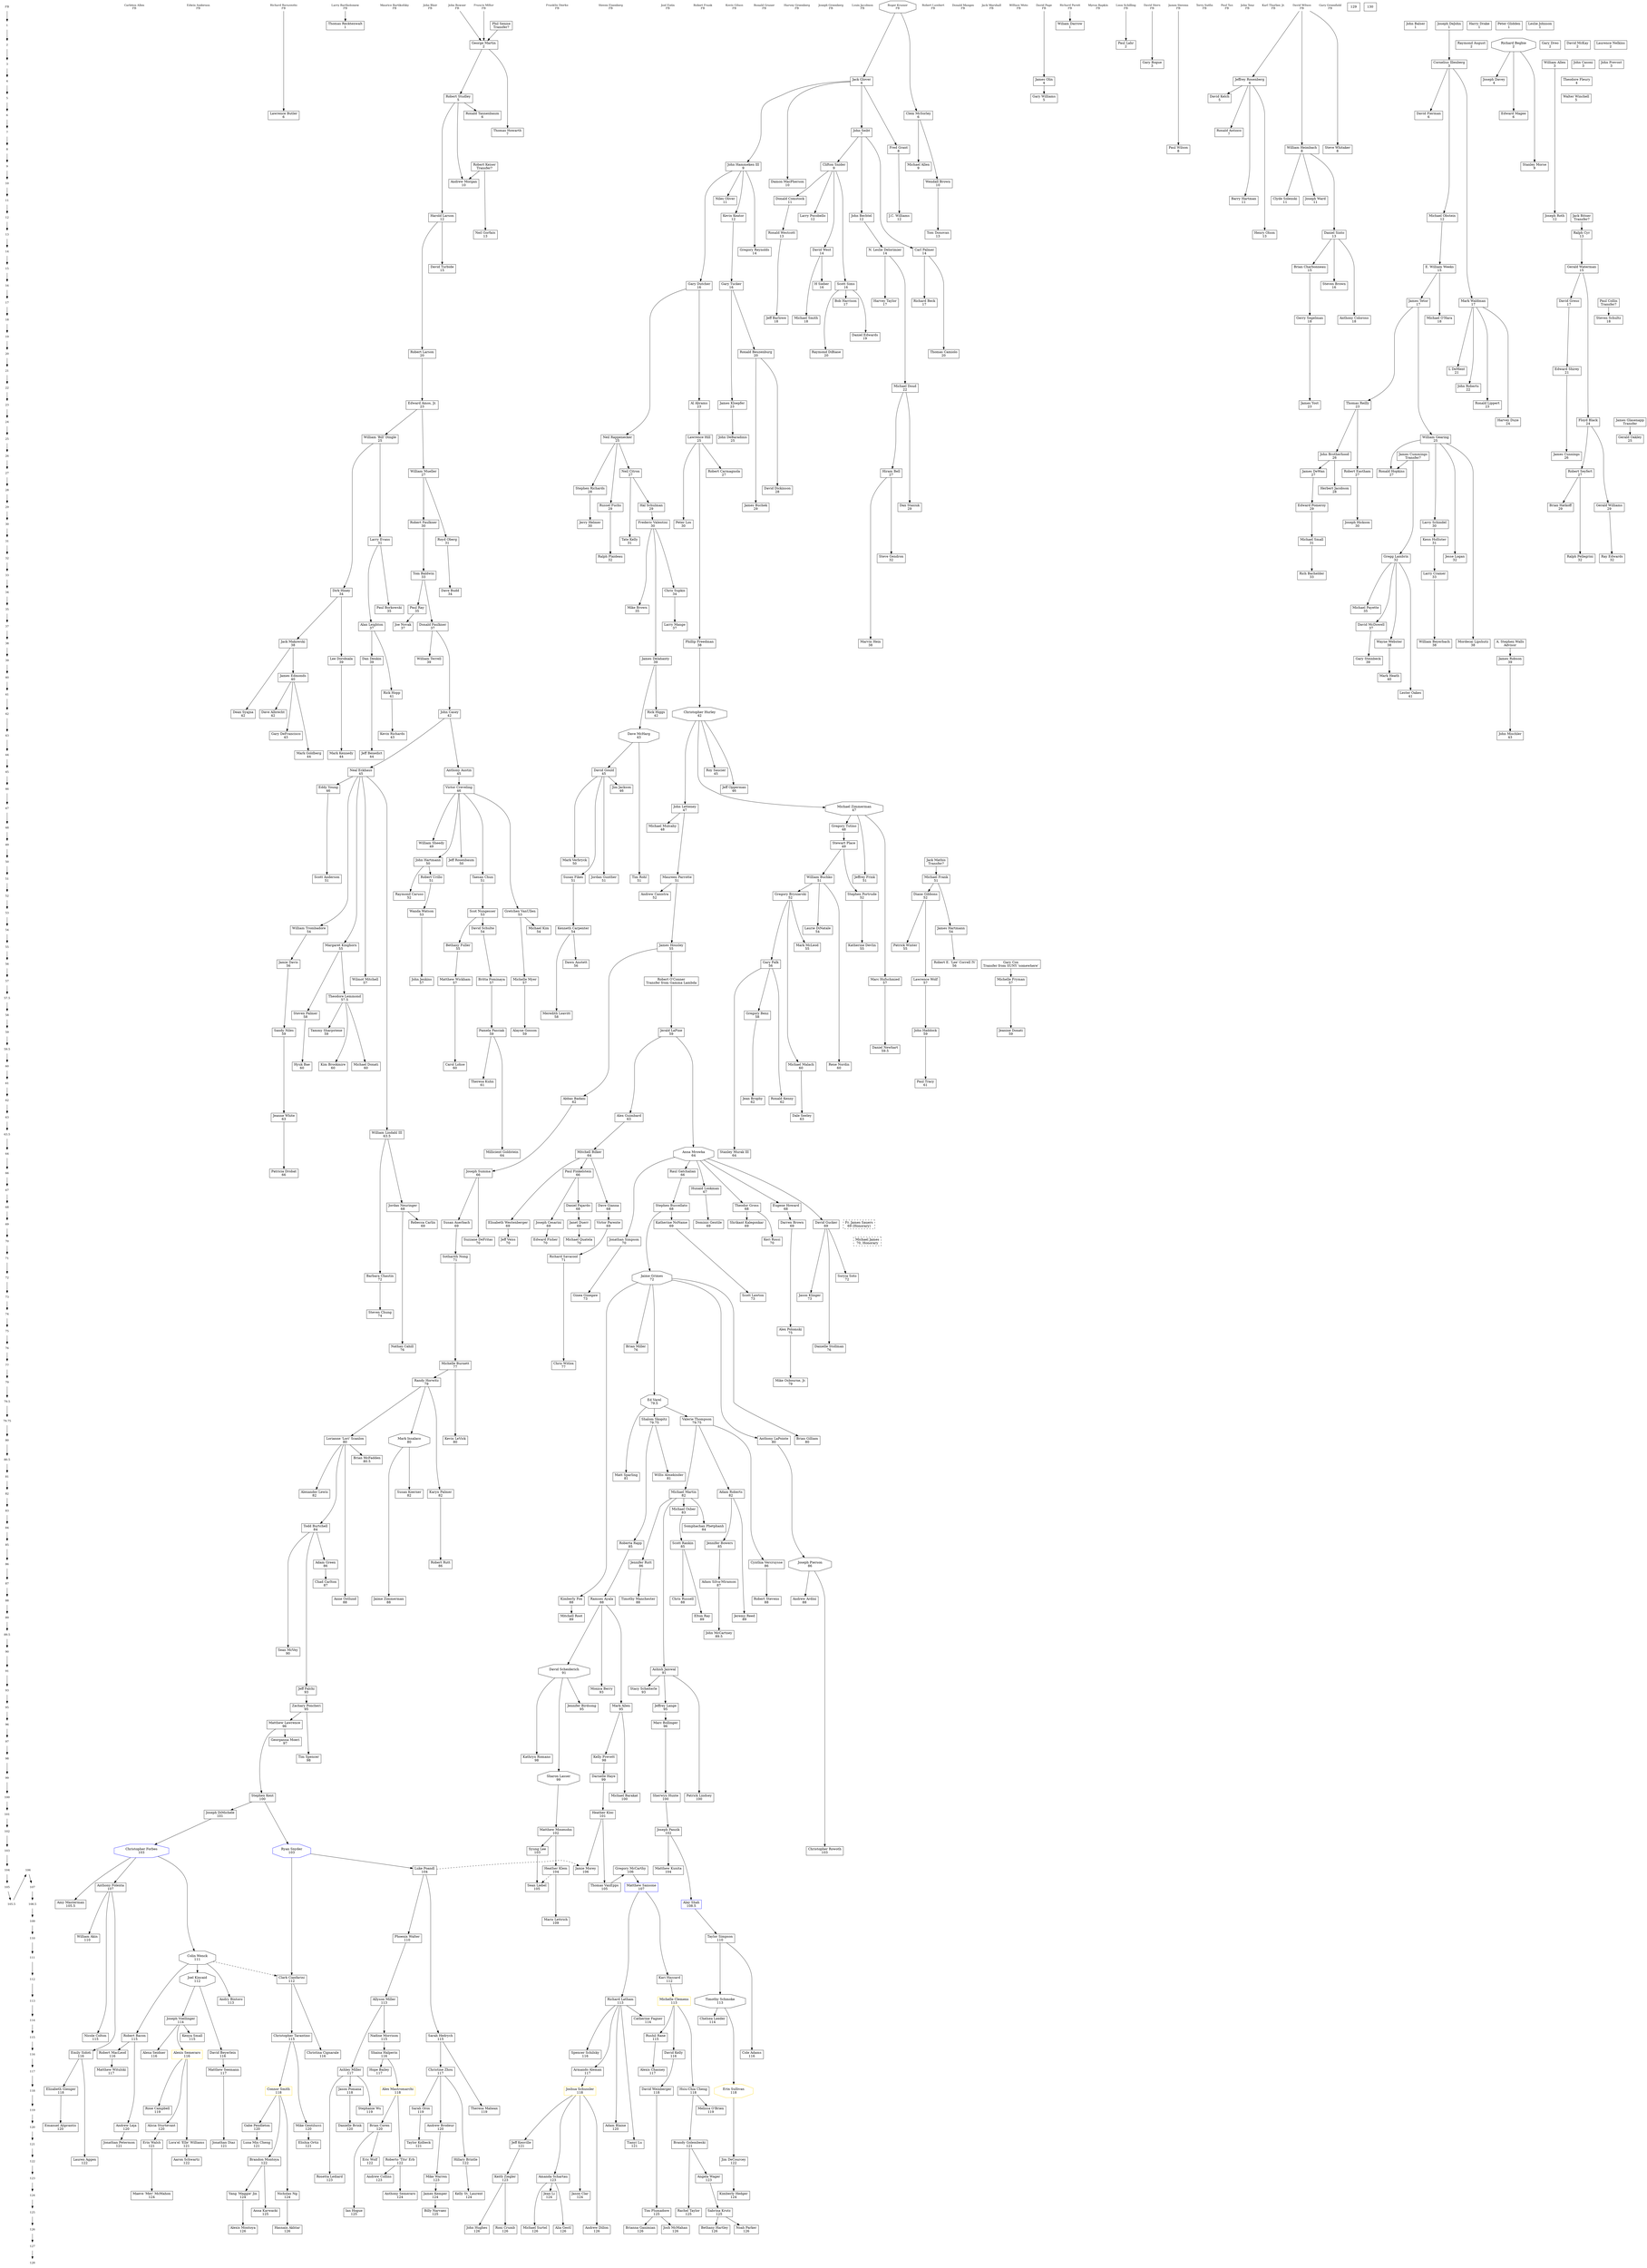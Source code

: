 	digraph FamilyTree{

	/* A few starter notes: Brother names can only be letters and _ no other punctuation or spaces. The basic order is establish the pledge class lines, list out the foudning brothers, associates brothers with their PC, establish the big to little links, apply nice labels to the PCs.*/

	//ranksep=.75; size = "7.5,7.5";
	{
	node [shape=plaintext, fontsize=12];

	/* Side bar for the pledge classes */
	FB -> 1 -> 2 -> 3 -> 4 -> 5 -> 6 -> 7 -> 8 -> 9 -> 10 -> 11 -> 12 -> 13 -> 14 -> 15 -> 16 -> 17 -> 18 -> 19 -> 20 -> 21 -> 22 -> 23 -> 24 -> 25 -> 26 -> 27 -> 28 -> 29 -> 30 -> 31 -> 32 -> 33 -> 34 -> 35 -> 37 -> 38 -> 39 -> 40 -> 41 -> 42 -> 43 -> 44 -> 45 -> 46 -> 47 -> 48 -> 49 -> 50 -> 51 -> 52 -> 53 -> 54 -> 55 -> 56 -> 57 -> "57.5" -> 58 -> 59 -> "59.5" -> 60 -> 61 -> 62 -> 63 -> "63.5" -> 64 -> 66 -> 67 -> 68 -> 69 -> 70 -> 71 -> 72 -> 73 -> 74 -> 75 -> 76 -> 77 -> 79 -> "79.5" -> "79.75" -> 80 -> "80.5" -> 81 -> 82 -> 83 -> 84 -> 85 -> 86 -> 87 -> 88 -> 89 -> "89.5" -> 90 -> 91 -> 93 -> 95 -> 96 -> 97 -> 98 -> 99 -> 100 -> 101 -> 102 -> 103 -> 104 -> 105 -> "105.5" -> 106 -> 107 -> "108.5" -> 109 -> 110 -> 111 -> 112 -> 113 -> 114 -> 115 -> 116 -> 117 -> 118 -> 119 -> 120 -> 121 -> 122 -> 123 -> 124 -> 125 -> 126 -> 127 -> 128;


	/* First Pledge Class Brothers*/
	Carleton_Allen; Edwin_Anderson; Richard_Barazzotto; Larry_Bartholomew; Maurice_Bartikofsky; John_Blair; John_Bowser; Franklin_Dierke; Steven_Eisenberg; Joel_Entin; Robert_Frank; Kevin_Gilson; Ronald_Graner; Harvey_Greenberg; Joseph_Greenberg; Louis_Jacobson; Roger_Kramer; Robert_Lambert; Donald_Manges; Jack_Marshall; Francis_Millor; William_Muto; David_Page; Richard_Parett; Myron_Rapkin; Leon_Schilling; David_Stern; James_Stevens; Terry_Sutfin; Paul_Tan; John_Tenz; Karl_Thurber_Jr; David_Wilson; Gary_Greenfield;
	}

	/* Associating the brother with their pledge class */
	node [shape=box];
	splines=curve;
	{rank = same; FB; Carleton_Allen; Edwin_Anderson; Richard_Barazzotto; Larry_Bartholomew; Maurice_Bartikofsky; John_Blair; John_Bowser; Franklin_Dierke; Steven_Eisenberg; Joel_Entin; Robert_Frank; Kevin_Gilson; Ronald_Graner; Harvey_Greenberg; Joseph_Greenberg; Louis_Jacobson; Roger_Kramer; Robert_Lambert; Donald_Manges; Jack_Marshall; Francis_Millor; William_Muto; David_Page; Richard_Parett; Myron_Rapkin; Leon_Schilling; David_Stern; James_Stevens; Terry_Sutfin; Paul_Tan; John_Tenz; Karl_Thurber_Jr; David_Wilson; Gary_Greenfield; }
	{rank = same; 1; Thomas_Recktenwalt; John_Balser; Wiliam_Darrow; Joseph_DeJohn; Harry_Drake; Peter_Glidden; Leslie_Johnson; }
	{rank = same; 2; George_Martin; Raymond_August; Richard_Begbie; Gary_Dreo; Paul_Lahr; David_McKay; Laurence_Nelkins; }
	{rank = same; 3; William_Allen; Gary_Bogue; John_Casoni; Cornelius_Illenberg; John_Prevost; }
	{rank = same; 4; Jack_Glover; Joseph_Davey; Theodore_Fleury; James_Olin; Jeffrey_Rosenberg; }
	{rank = same; 5; David_Kelch; Robert_Studley; Gary_Williams; Walter_Winchell; }
	{rank = same; 6; Clem_McSorley; Lawrence_Butler; David_Fierman; Edward_Magee; Ronald_Tannenbaum; }
	{rank = same; 7; John_Seibt; Ronald_Antioco; Thomas_Howarth; }
	{rank = same; 8; Paul_Wilson; Fred_Grant; William_Heimbach; Steve_Whitaker; }
	{rank = same; 9; John_Hammeken_III; Michael_Allen; Stanley_Morse; Clifton_Snider; }
	{rank = same; 10; Andrew_Morgan; Wendall_Brown; Damon_MacPherson; }
	{rank = same; 11; Donald_Comstock; Barry_Hartman; Niles_Oliver; Clyde_Solenski; Joseph_Ward; }
	{rank = same; 12; Kevin_Keator; John_Bechtel; Harold_Larson; Michael_Obstein; Larry_Pocobello; Joseph_Roth; JC_Williams; }
	{rank = same; 13; Henry_Olson; Ralph_Cyr; Tom_Donovan; Neil_Gorfain; Daniel_Sinto; Ronald_Westcott; }
	{rank = same; 14; Carl_Palmer; N_Delorimier; Gregory_Reynolds; David_West; }
	{rank = same; 15; Brian_Charbonneau; David_Turbide; Gerald_Waterman; E_William_Weeks; }
	{rank = same; 16; Scott_Sims; Steven_Brown; Gary_Dutcher; H_Sieber; Gary_Tucker; }
	{rank = same; 17; James_Tetor; Richard_Beck; David_Greso; Harvey_Taylor; Bob_Harrison; Mark_Waldman; }
	{rank = same; 18; Gerry_Segelman; Jeff_Barlowe; Anthony_Coloroso; Michael_OHara; Steven_Schultz; Michael_Smith; }
	{rank = same; 19; Daniel_Edwards; }
	{rank = same; 20; Ronald_Beuzenburg; Thomas_Camiolo; Raymond_DiBiase; Robert_Larson; }
	{rank = same; 21; L_DeMent; Edward_Shirey; }
	{rank = same; 22; John_Roberts; Michael_Doud; }
	{rank = same; 23; James_Yost; Edward_Amos_Jr; James_Kloepfer; Ronald_Lippert; Thomas_Reilly; Al_Abrams; }
	{rank = same; 24; Floyd_Black; Harvey_Duze; }
	{rank = same; 25; Gerald_Oakley; John_DeBaradinis; William_Dingle; William_Gearing; Lawrence_Hill; Neil_Rappenecker; }
	{rank = same; 26; John_Brotherhood; James_Cunnings; }
	{rank = same; 27; Robert_Carmagnola; Hiram_Bell; Neil_Citron; James_DeWan; Robert_Eastham; Ronald_Hopkins; William_Mueller; Robert_Seyfert; }
	{rank = same; 28; David_Dickinson; Herbert_Jacobson; Stephen_Richards; }
	{rank = same; 29; Hal_Schulman; James_Buchek; Russel_Fuchs; Brian_Hatkoff; Edward_Pomeroy; Dan_Stasiuk; Gerald_Williams; }
	{rank = same; 30; Peter_Los; Joseph_Hickson; Robert_Faulkner; Jerry_Helmer; Larry_Schindel; Frederic_Valentini; }
	{rank = same; 31; Tate_Kelly; Larry_Evans; Kenn_Hollister; Royd_Oberg; Michael_Small; }
	{rank = same; 32; Gregg_Lambrix; Ray_Edwards; Steve_Gendron; Jesse_Logan; Ralph_Pellegrini; Ralph_Plaideau; }
	{rank = same; 33; Tom_Baldwin; Larry_Cramer; Rich_Bachelder; }
	{rank = same; 34; Dirk_Hiney; Dave_Budd; Chris_Supkis; }
	{rank = same; 35; Paul_Borkowski; Mike_Brown; Michael_Payette; Paul_Ray; }
	{rank = same; 37; Donald_Faulkner; David_McDowell; Joe_Novak; Alan_Leighton; Larry_Mange; }
	{rank = same; 38; Wayne_Webster; Phillip_Freedman; Marvin_Hein; William_Beyerbach; Jack_Makowski; Mordecai_Lipshutz; }
	{rank = same; 39; Dan_Denkin; James_Delahanty; Lee_Dorobiala; James_Robson; Gary_Steinbeck; William_Terrell; }
	{rank = same; 40; James_Edmonds; Mark_Heath; }
	{rank = same; 41; Rick_Hopp; Lester_Oakes; }
	{rank = same; 42; Dean_Syajna; Dave_Albrecht; Rick_Higgs; John_Casey; Christopher_Hurley; }
	{rank = same; 43; Dave_McHarg; Gary_DeFrancisco; John_Mischler; Kevin_Richards; }
	{rank = same; 44; Jeff_Benedict; Mark_Goldberg; Mark_Kennedy; }
	{rank = same; 45; Anthony_Austin; Neal_Eckhaus; David_Gould; Roy_Saucier; }
	{rank = same; 46; Victor_Creveling; Jim_Jackson; Jeff_Opperman; Eddy_Young; }
	{rank = same; 47; John_Letteney; Michael_Zimmerman; }
	{rank = same; 48; Michael_Mulcahy; Gregory_Tutino; }
	{rank = same; 49; Stewart_Place; William_Sheedy; }
	{rank = same; 50; John_Hartmann; Jeff_Rosenbaum; Mark_Verbryck; }
	{rank = same; 51; Susan_Fikes; Scott_Anderson; William_Buchko; Taesan_Chun; Jeffrey_Frink; Michael_Frank; Jordan_Gunther; Maureen_Parrotte; Tim_Rohl; Robert_Urillo; }
	{rank = same; 52; Raymond_Caruso; Gregory_Bryniarski; Diane_Gibbons; Andrew_Canistra; Stephen_Portrude; }
	{rank = same; 53; Scot_Nungesser; Wanda_Watson; Gretchen_VanUllen; }
	{rank = same; 54; Kenneth_Carpenter; Laurie_DiNatale; James_Hartmann; Michael_Kim; David_Schulte; William_Trombadore; }
	{rank = same; 55; James_Housley; Katherine_Devlin; Bethany_Fuller; Margaret_Kinghorn; Mark_McLeod; Patrick_Winter; }
	{rank = same; 56; Dawn_Anstett; Jamie_Davis; Robert_E_Lee_Correll_IV; Gary_Falk; }
	{rank = same; 57; Britta_Fominaya; Michelle_Fryman; Marc_Hufschmied; John_Jenkins; Wilmot_Mitchell; Michelle_Myer; Matthew_Wickham; Lawrence_Wolf; }
	{rank = same; "57.5"; Theodore_Lemmond; }
	{rank = same; 58; Gregory_Benz; Meredith_Leavitt; Steven_Palmer; }
	{rank = same; 59; Jeanine_Donati; Alayne_Gosson; John_Haddock; Jerald_LaPine; Sandy_Niles; Pamela_Pasciak; Tammy_Sharpstene; }
	{rank = same; "59.5"; Daniel_Newhart; }
	{rank = same; 60; Hyuk_Bae; Kim_Brookmire; Michael_Donati; Carol_Lohse; Michael_Malach; Rene_Nordin; }
	{rank = same; 61; Theresa_Kuhn; Paul_Tracy; }
	{rank = same; 62; Abbas_Badani; Jean_Brophy; Ronald_Kenny; }
	{rank = same; 63; Alex_Guimbard; Dale_Seeley; Jeanne_White; }
	{rank = same; "63.5"; William_Lindahl_III; }
	{rank = same; 64; Mitchell_Bilker; Millicient_Goldstein; Anna_Mrowka; Stanley_Murak_III; }
	{rank = same; 66; Patricia_Drobat; Paul_Finkelstein; Raul_Gatchalian; Joseph_Summa; }
	{rank = same; 67; Hunaid_Lookman; }
	{rank = same; 68; Stephen_Buccellato; Dave_Gianna; Daniel_Fajardo; Theodor_Gross; Eugene_Howard; Jordan_Neuringer; }
	{rank = same; 69; Susan_Auerbach; Darren_Brown; Rebecca_Carlin; Joseph_Cesarini; Janet_Duerr; Dominic_Gentile; David_Gucker; Shrikant_Kalegonkar; Victor_Parente; Katherine_; Elisabeth_Westenberger; Fr_James_Sauers; }
	{rank = same; 70; Suzzane_DeFritas; Edward_Fisher; Jonathan_Simpson; Michael_Quatela; Keri_Rossi; Jeff_Veiss; Michael_James; }
	{rank = same; 71; Sotharith_Nong; Richard_Savacool; }
	{rank = same; 72; Barbara_Chautin; Jaime_Grimes; Soryia_Soto; }
	{rank = same; 73; Ginea_Ginegaw; Jason_Klinger; Scott_Lawton; }
	{rank = same; 74; Steven_Chung; }
	{rank = same; 75; Alex_Polomski; }
	{rank = same; 76; Brian_Miller; Nathan_Cahill; Danielle_Stollman; }
	{rank = same; 77; Michelle_Burnett; Chris_Witlox; }
	{rank = same; 79; Randy_Horwitz; Mike_Osbourne_Jr; }
	{rank = same; "79.5"; Ed_Varel; }
	{rank = same; "79.75"; Shalom_Skopitz; Valerie_Thompson; }
	
		
	/* Establishing the big to little relationships */

	Larry_Bartholomew -> Thomas_Recktenwalt;
	John_Balser;
	Richard_Parett -> Wiliam_Darrow;
	Joseph_DeJohn;
	Harry_Drake;
	Peter_Glidden;
	Leslie_Johnson;
	Phil_Senise -> George_Martin;
	Francis_Millor -> George_Martin;
	John_Bowser -> George_Martin;
	Raymond_August;
	Richard_Begbie;
	Gary_Dreo;
	Leon_Schilling -> Paul_Lahr;
	David_McKay;
	Laurence_Nelkins;
	William_Allen;
	David_Stern -> Gary_Bogue;
	John_Casoni;
	Joseph_DeJohn -> Cornelius_Illenberg;
	John_Prevost;
	Roger_Kramer -> Jack_Glover;
	Richard_Begbie -> Joseph_Davey;
	Theodore_Fleury;
	David_Page -> James_Olin;
	David_Wilson -> Jeffrey_Rosenberg;
	Jeffrey_Rosenberg -> David_Kelch;
	George_Martin -> Robert_Studley;
	James_Olin -> Gary_Williams;
	Walter_Winchell;
	Roger_Kramer -> Clem_McSorley;
	Richard_Barazzotto -> Lawrence_Butler;
	Cornelius_Illenberg -> David_Fierman;
	Richard_Begbie -> Edward_Magee;
	Robert_Studley -> Ronald_Tannenbaum;
	Jack_Glover -> John_Seibt;
	Jeffrey_Rosenberg -> Ronald_Antioco;
	George_Martin -> Thomas_Howarth;
	James_Stevens -> Paul_Wilson;
	Jack_Glover -> Fred_Grant;
	David_Wilson -> William_Heimbach;
	David_Wilson -> Steve_Whitaker;
	Jack_Glover -> John_Hammeken_III;
	Clem_McSorley -> Michael_Allen;
	Richard_Begbie -> Stanley_Morse;
	John_Seibt -> Clifton_Snider;
	Robert_Studley -> Andrew_Morgan;
	Robert_Keiser -> Andrew_Morgan;
	Clem_McSorley -> Wendall_Brown;
	Jack_Glover -> Damon_MacPherson;
	Clifton_Snider -> Donald_Comstock;
	Jeffrey_Rosenberg -> Barry_Hartman;
	John_Hammeken_III -> Niles_Oliver;
	William_Heimbach -> Clyde_Solenski;
	William_Heimbach -> Joseph_Ward;
	John_Hammeken_III -> Kevin_Keator;
	John_Seibt -> John_Bechtel;
	Robert_Studley -> Harold_Larson;
	Cornelius_Illenberg -> Michael_Obstein;
	Clifton_Snider -> Larry_Pocobello;
	William_Allen -> Joseph_Roth;
	Fred_Grant -> JC_Williams;
	Jeffrey_Rosenberg -> Henry_Olson;
	Jack_Bitner -> Ralph_Cyr;
	Wendall_Brown -> Tom_Donovan;
	Robert_Keiser -> Neil_Gorfain;
	William_Heimbach -> Daniel_Sinto;
	Donald_Comstock -> Ronald_Westcott;
	John_Seibt -> Carl_Palmer;
	John_Bechtel -> N_Delorimier;
	John_Hammeken_III -> Gregory_Reynolds;
	Clifton_Snider -> David_West;
	Daniel_Sinto -> Brian_Charbonneau;
	Harold_Larson -> David_Turbide;
	Harold_Larson -> Robert_Larson;
	Ralph_Cyr -> Gerald_Waterman;
	Michael_Obstein -> E_William_Weeks;
	Clifton_Snider -> Scott_Sims;
	Daniel_Sinto -> Steven_Brown;
	John_Hammeken_III -> Gary_Dutcher;
	Gary_Dutcher -> Al_Abrams;
	David_West -> H_Sieber;
	Kevin_Keator -> Gary_Tucker;
	E_William_Weeks -> James_Tetor;
	Carl_Palmer -> Richard_Beck;
	Gerald_Waterman -> David_Greso;
	N_Delorimier -> Harvey_Taylor;
	Scott_Sims -> Bob_Harrison;
	Cornelius_Illenberg -> Mark_Waldman;
	Brian_Charbonneau -> Gerry_Segelman;
	Ronald_Westcott -> Jeff_Barlowe;
	Daniel_Sinto -> Anthony_Coloroso;
	E_William_Weeks -> Michael_OHara;
	Paul_Collin -> Steven_Schultz;
	David_West -> Michael_Smith;
	Scott_Sims -> Daniel_Edwards;
	Gary_Tucker -> Ronald_Beuzenburg;
	Carl_Palmer -> Thomas_Camiolo;
	Scott_Sims -> Raymond_DiBiase;
	Mark_Waldman -> L_DeMent;
	David_Greso -> Edward_Shirey;
	Mark_Waldman -> John_Roberts;
	N_Delorimier -> Michael_Doud;
	Gerry_Segelman -> James_Yost;
	Robert_Larson -> Edward_Amos_Jr;
	Gary_Tucker -> James_Kloepfer;
	Mark_Waldman -> Ronald_Lippert;
	James_Tetor -> Thomas_Reilly;
	Gerald_Waterman -> Floyd_Black;
	Mark_Waldman -> Harvey_Duze;
	James_Glasenapp -> Gerald_Oakley;
	James_Kloepfer -> John_DeBaradinis;
	Edward_Amos_Jr -> William_Dingle;
	James_Tetor -> William_Gearing;
	Al_Abrams -> Lawrence_Hill;
	Gary_Dutcher -> Neil_Rappenecker;
	Thomas_Reilly -> John_Brotherhood;
	Edward_Shirey -> James_Cunnings;
	Lawrence_Hill -> Robert_Carmagnola;
	Michael_Doud -> Hiram_Bell;
	Neil_Rappenecker -> Neil_Citron;
	John_Brotherhood -> James_DeWan;
	Thomas_Reilly -> Robert_Eastham;
	William_Gearing -> Ronald_Hopkins;
	James_Cummings -> Ronald_Hopkins;
	Edward_Amos_Jr -> William_Mueller;
	Floyd_Black -> Robert_Seyfert;
	Ronald_Beuzenburg -> David_Dickinson;
	John_Brotherhood -> Herbert_Jacobson;
	Neil_Rappenecker -> Stephen_Richards;
	Neil_Citron -> Hal_Schulman;
	Ronald_Beuzenburg -> James_Buchek;
	Neil_Rappenecker -> Russel_Fuchs;
	Robert_Seyfert -> Brian_Hatkoff;
	James_DeWan -> Edward_Pomeroy;
	Michael_Doud -> Dan_Stasiuk;
	Floyd_Black -> Gerald_Williams;
	Lawrence_Hill -> Peter_Los;
	Robert_Eastham -> Joseph_Hickson;
	William_Mueller -> Robert_Faulkner;
	Stephen_Richards -> Jerry_Helmer;
	William_Gearing -> Larry_Schindel;
	Hal_Schulman -> Frederic_Valentini;
	Neil_Citron -> Tate_Kelly;
	William_Dingle -> Larry_Evans;
	Larry_Schindel -> Kenn_Hollister;
	William_Mueller -> Royd_Oberg;
	Edward_Pomeroy -> Michael_Small;
	James_Cummings -> Gregg_Lambrix;
	Gerald_Williams -> Ray_Edwards;
	Hiram_Bell -> Steve_Gendron;
	William_Gearing -> Jesse_Logan;
	Robert_Seyfert -> Ralph_Pellegrini;
	Russel_Fuchs -> Ralph_Plaideau;
	Robert_Faulkner -> Tom_Baldwin;
	Kenn_Hollister -> Larry_Cramer;
	Michael_Small -> Rich_Bachelder;
	William_Dingle -> Dirk_Hiney;
	Royd_Oberg -> Dave_Budd;
	Frederic_Valentini -> Chris_Supkis;
	Larry_Evans -> Paul_Borkowski;
	Frederic_Valentini -> Mike_Brown;
	Gregg_Lambrix -> Michael_Payette;
	Tom_Baldwin -> Paul_Ray;
	Tom_Baldwin -> Donald_Faulkner;
	Gregg_Lambrix -> David_McDowell;
	Paul_Ray -> Joe_Novak;
	Larry_Evans -> Alan_Leighton;
	Chris_Supkis -> Larry_Mange;
	Gregg_Lambrix -> Wayne_Webster;
	Gregg_Lambrix -> Lester_Oakes;
	Lawrence_Hill -> Phillip_Freedman;
	Hiram_Bell -> Marvin_Hein;
	Larry_Cramer -> William_Beyerbach;
	Dirk_Hiney -> Jack_Makowski;
	William_Gearing -> Mordecai_Lipshutz;
	Alan_Leighton -> Dan_Denkin;
	Frederic_Valentini -> James_Delahanty;
	Dirk_Hiney -> Lee_Dorobiala;
	A_Stephen_Walls -> James_Robson;
	David_McDowell -> Gary_Steinbeck;
	Donald_Faulkner -> William_Terrell;
	Jack_Makowski -> James_Edmonds;
	Wayne_Webster -> Mark_Heath;
	Alan_Leighton -> Rick_Hopp;
	Jack_Makowski -> Dean_Syajna;
	James_Edmonds -> Dave_Albrecht;
	James_Delahanty -> Rick_Higgs;
	Donald_Faulkner -> John_Casey;
	Phillip_Freedman -> Christopher_Hurley;
	James_Delahanty -> Dave_McHarg;
	James_Edmonds -> Gary_DeFrancisco;
	James_Robson -> John_Mischler;
	Rick_Hopp -> Kevin_Richards;
	Dan_Denkin -> Jeff_Benedict;
	James_Edmonds -> Mark_Goldberg;
	Lee_Dorobiala -> Mark_Kennedy;
	John_Casey -> Anthony_Austin;
	John_Casey -> Neal_Eckhaus;
	Dave_McHarg -> David_Gould;
	Christopher_Hurley -> Roy_Saucier;
	Anthony_Austin -> Victor_Creveling;
	David_Gould -> Jim_Jackson;
	Christopher_Hurley -> Jeff_Opperman;
	Neal_Eckhaus -> Eddy_Young;
	Christopher_Hurley -> John_Letteney;
	Christopher_Hurley -> Michael_Zimmerman;
	John_Letteney -> Michael_Mulcahy;
	Michael_Zimmerman -> Gregory_Tutino;
	Gregory_Tutino -> Stewart_Place;
	Victor_Creveling -> William_Sheedy;
	Victor_Creveling -> John_Hartmann;
	Victor_Creveling -> Jeff_Rosenbaum;
	David_Gould -> Mark_Verbryck;
	David_Gould -> Susan_Fikes;
	Eddy_Young -> Scott_Anderson;
	Stewart_Place -> William_Buchko;
	Victor_Creveling -> Taesan_Chun;
	Michael_Zimmerman -> Jeffrey_Frink;
	Jack_Mathis -> Michael_Frank;
	David_Gould -> Jordan_Gunther;
	John_Letteney -> Maureen_Parrotte;
	Dave_McHarg -> Tim_Rohl;
	John_Hartmann -> Robert_Urillo;
	John_Hartmann -> Raymond_Caruso;
	William_Buchko -> Gregory_Bryniarski;
	Michael_Frank -> Diane_Gibbons;
	Maureen_Parrotte -> Andrew_Canistra;
	Stewart_Place -> Stephen_Portrude;
	Taesan_Chun -> Scot_Nungesser;
	Robert_Urillo -> Wanda_Watson;
	Victor_Creveling -> Gretchen_VanUllen;
	Susan_Fikes -> Kenneth_Carpenter;
	William_Buchko -> Laurie_DiNatale;
	Michael_Frank -> James_Hartmann;
	Gretchen_VanUllen -> Michael_Kim;
	Scot_Nungesser -> David_Schulte;
	Neal_Eckhaus -> William_Trombadore;
	Maureen_Parrotte -> James_Housley;
	Stephen_Portrude -> Katherine_Devlin;
	Scot_Nungesser -> Bethany_Fuller;
	Neal_Eckhaus -> Margaret_Kinghorn;
	Gregory_Bryniarski -> Mark_McLeod;
	Diane_Gibbons -> Patrick_Winter;
	Kenneth_Carpenter -> Dawn_Anstett;
	William_Trombadore -> Jamie_Davis;
	James_Hartmann -> Robert_E_Lee_Correll_IV;
	Gregory_Bryniarski -> Gary_Falk;
	David_Schulte -> Britta_Fominaya;
	Gary_Cox -> Michelle_Fryman;
	Michael_Zimmerman -> Marc_Hufschmied;
	Wanda_Watson -> John_Jenkins;
	Neal_Eckhaus -> Wilmot_Mitchell;
	Gretchen_VanUllen -> Michelle_Myer;
	Bethany_Fuller -> Matthew_Wickham;
	Diane_Gibbons -> Lawrence_Wolf;
	Margaret_Kinghorn -> Theodore_Lemmond;
	Gary_Falk -> Gregory_Benz;
	Kenneth_Carpenter -> Meredith_Leavitt;
	Margaret_Kinghorn -> Steven_Palmer;
	Michelle_Fryman -> Jeanine_Donati;
	Michelle_Myer -> Alayne_Gosson;
	Lawrence_Wolf -> John_Haddock;
	Robert_OConner -> Jerald_LaPine;
	Jamie_Davis -> Sandy_Niles;
	Britta_Fominaya -> Pamela_Pasciak;
	Theodore_Lemmond -> Tammy_Sharpstene;
	Marc_Hufschmied -> Daniel_Newhart;
	Steven_Palmer -> Hyuk_Bae;
	Theodore_Lemmond -> Kim_Brookmire;
	Theodore_Lemmond -> Michael_Donati;
	Matthew_Wickham -> Carol_Lohse;
	Gregory_Bryniarski -> Michael_Malach;
	William_Buchko -> Rene_Nordin;
	Pamela_Pasciak -> Theresa_Kuhn;
	John_Haddock -> Paul_Tracy;
	James_Housley -> Abbas_Badani;
	James_Housley -> Robert_OConner;
	Gregory_Benz -> Jean_Brophy;
	Gary_Falk -> Ronald_Kenny;
	Jerald_LaPine -> Alex_Guimbard;
	Michael_Malach -> Dale_Seeley;
	Sandy_Niles -> Jeanne_White;
	Neal_Eckhaus -> William_Lindahl_III;
	Alex_Guimbard -> Mitchell_Bilker;
	Pamela_Pasciak -> Millicient_Goldstein;
	Jerald_LaPine -> Anna_Mrowka;
	Gary_Falk -> Stanley_Murak_III;
	Jeanne_White -> Patricia_Drobat;
	Mitchell_Bilker -> Paul_Finkelstein;
	Anna_Mrowka -> Raul_Gatchalian;
	Abbas_Badani -> Joseph_Summa;
	Anna_Mrowka -> Hunaid_Lookman;
	Raul_Gatchalian -> Stephen_Buccellato;
	Mitchell_Bilker -> Dave_Gianna;
	Paul_Finkelstein -> Daniel_Fajardo;
	Anna_Mrowka -> Theodor_Gross;
	Anna_Mrowka -> Eugene_Howard;
	Joseph_Summa -> Susan_Auerbach;
	Eugene_Howard -> Darren_Brown;
	Jordan_Neuringer -> Rebecca_Carlin;
	Paul_Finkelstein -> Joseph_Cesarini;
	Daniel_Fajardo -> Janet_Duerr;
	Hunaid_Lookman -> Dominic_Gentile;
	Anna_Mrowka -> David_Gucker;
	Theodor_Gross -> Shrikant_Kalegonkar;
	Dave_Gianna -> Victor_Parente;
	Stephen_Buccellato -> Katherine_;
	Mitchell_Bilker -> Elisabeth_Westenberger;
	Fr_James_Sauers;
	Joseph_Summa -> Suzzane_DeFritas;
	Joseph_Cesarini -> Edward_Fisher;
	Anna_Mrowka -> Jonathan_Simpson;
	Janet_Duerr -> Michael_Quatela;
	Theodor_Gross -> Keri_Rossi;
	Elisabeth_Westenberger -> Jeff_Veiss;
	Michael_James;
	Susan_Auerbach -> Sotharith_Nong;
	Victor_Parente -> Richard_Savacool;
	William_Lindahl_III -> Barbara_Chautin;
	William_Lindahl_III -> Jordan_Neuringer;
	Stephen_Buccellato -> Jaime_Grimes;
	David_Gucker -> Soryia_Soto;
	Jonathan_Simpson -> Ginea_Ginegaw;
	David_Gucker -> Jason_Klinger;
	Katherine_ -> Scott_Lawton;
	Barbara_Chautin -> Steven_Chung;
	Darren_Brown -> Alex_Polomski;
	Jaime_Grimes -> Brian_Miller;
	Jordan_Neuringer -> Nathan_Cahill;
	David_Gucker -> Danielle_Stollman;
	Sotharith_Nong -> Michelle_Burnett;
	Richard_Savacool -> Chris_Witlox;
	Michelle_Burnett -> Randy_Horwitz;
	Alex_Polomski -> Mike_Osbourne_Jr;
	Jaime_Grimes -> Ed_Varel;
	Ed_Varel -> Shalom_Skopitz;
	Ed_Varel -> Valerie_Thompson;
	Randy_Horwitz -> Lori_Scanlon;
	Michelle_Burnett -> Kevin_LeVick;
	Randy_Horwitz -> Mark_Insalaco;
	Jaime_Grimes -> Anthony_LaPointe;
	Jaime_Grimes -> Brian_Gilliam;
	Lori_Scanlon -> Brian_McFadden;
	Shalom_Skopitz -> Willis_Almekinder;
	Ed_Varel -> Matt_Sparling;
	Mark_Insalaco -> Susan_Koerner;
	Lori_Scanlon -> Alexander_Lewis;
	Valerie_Thompson -> Michael_Martin;
	Randy_Horwitz -> Karyn_Palmer;
	Valerie_Thompson -> Adam_Roberts;
	Michael_Martin -> Michael_Osber;
	Lori_Scanlon -> Todd_Burtchell;
	Michael_Martin -> Somphachan_Phetphanh;
	
	
	
	/* Labeling all the brothers with a friendlier name and their pledge class */

	Carleton_Allen [label="Carleton Allen\nFB"];
	Edwin_Anderson [label="Edwin Anderson\nFB"];
	Richard_Barazzotto [label="Richard Barazzotto\nFB"];
	Larry_Bartholomew [label="Larry Bartholomew\nFB"];
	Maurice_Bartikofsky [label="Maurice Bartikofsky\nFB"];
	John_Blair [label="John Blair\nFB"];
	John_Bowser [label="John Bowser\nFB"];
	Franklin_Dierke [label="Franklin Dierke\nFB"];
	Steven_Eisenberg [label="Steven Eisenberg\nFB"];
	Joel_Entin [label="Joel Entin\nFB"];
	Robert_Frank [label="Robert Frank\nFB"];
	Kevin_Gilson [label="Kevin Gilson\nFB"];
	Ronald_Graner [label="Ronald Graner\nFB"];
	Harvey_Greenberg [label="Harvey Greenberg\nFB"];
	Joseph_Greenberg [label="Joseph Greenberg\nFB"];
	Louis_Jacobson [label="Louis Jacobson\nFB"];
	Roger_Kramer [label="Roger Kramer\nFB",shape=octagon];
	Robert_Lambert [label="Robert Lambert\nFB"];
	Donald_Manges [label="Donald Manges\nFB"];
	Jack_Marshall [label="Jack Marshall\nFB"];
	Francis_Millor [label="Francis Millor\nFB"];
	William_Muto [label="William Muto\nFB"];
	David_Page [label="David Page\nFB"];
	Richard_Parett [label="Richard Parett\nFB"];
	Myron_Rapkin [label="Myron Rapkin\nFB"];
	Leon_Schilling [label="Leon Schilling\nFB"];
	David_Stern [label="David Stern\nFB"];
	James_Stevens [label="James Stevens\nFB"];
	Terry_Sutfin [label="Terry Sutfin\nFB"];
	Paul_Tan [label="Paul Tan\nFB"];
	John_Tenz [label="John Tenz\nFB"];
	Karl_Thurber_Jr [label="Karl Thurber, Jr.\nFB"];
	David_Wilson [label="David Wilson\nFB"];
	Gary_Greenfield [label="Gary Greenfield\nFB"];
	Thomas_Recktenwalt [label="Thomas Recktenwalt\n1"];
	John_Balser [label="John Balser\n1"];
	Wiliam_Darrow [label="Wiliam Darrow\n1"];
	Joseph_DeJohn [label="Joseph DeJohn\n1"];
	Harry_Drake [label="Harry Drake\n1"];
	Peter_Glidden [label="Peter Glidden\n1"];
	Leslie_Johnson [label="Leslie Johnson\n1"];
	George_Martin [label="George Martin\n2"];
	Raymond_August [label="Raymond August\n2"];
	Richard_Begbie [label="Richard Begbie\n2",shape=octagon];
	Gary_Dreo [label="Gary Dreo\n2"];
	Paul_Lahr [label="Paul Lahr\n2"];
	David_McKay [label="David McKay\n2"];
	Laurence_Nelkins [label="Laurence Nelkins\n2"];
	William_Allen [label="William Allen\n3"];
	Gary_Bogue [label="Gary Bogue\n3"];
	John_Casoni [label="John Casoni\n3"];
	Cornelius_Illenberg [label="Cornelius Illenberg\n3"];
	John_Prevost [label="John Prevost\n3"];
	Jack_Glover [label="Jack Glover\n4"];
	Joseph_Davey [label="Joseph Davey\n4"];
	Theodore_Fleury [label="Theodore Fleury\n4"];
	James_Olin [label="James Olin\n4"];
	Jeffrey_Rosenberg [label="Jeffrey Rosenberg\n4"];
	David_Kelch [label="David Kelch\n5"];
	Robert_Studley [label="Robert Studley\n5"];
	Gary_Williams [label="Gary Williams\n5"];
	Walter_Winchell [label="Walter Winchell\n5"];
	Clem_McSorley [label="Clem McSorley\n6"];
	Lawrence_Butler [label="Lawrence Butler\n6"];
	David_Fierman [label="David Fierman\n6"];
	Edward_Magee [label="Edward Magee\n6"];
	Ronald_Tannenbaum [label="Ronald Tannenbaum\n6"];
	John_Seibt [label="John Seibt\n7"];
	Ronald_Antioco [label="Ronald Antioco\n7"];
	Thomas_Howarth [label="Thomas Howarth\n7"];
	Paul_Wilson [label="Paul Wilson\n8"];
	Fred_Grant [label="Fred Grant\n8"];
	William_Heimbach [label="William Heimbach\n8"];
	Steve_Whitaker [label="Steve Whitaker\n8"];
	John_Hammeken_III [label="John Hammeken III\n9"];
	Michael_Allen [label="Michael Allen\n9"];
	Stanley_Morse [label="Stanley Morse\n9"];
	Clifton_Snider [label="Clifton Snider\n9"];
	Andrew_Morgan [label="Andrew Morgan\n10"];
	Wendall_Brown [label="Wendall Brown\n10"];
	Damon_MacPherson [label="Damon MacPherson\n10"];
	Donald_Comstock [label="Donald Comstock\n11"];
	Barry_Hartman [label="Barry Hartman\n11"];
	Niles_Oliver [label="Niles Oliver\n11"];
	Clyde_Solenski [label="Clyde Solenski\n11"];
	Joseph_Ward [label="Joseph Ward\n11"];
	Kevin_Keator [label="Kevin Keator\n12"];
	John_Bechtel [label="John Bechtel\n12"];
	Harold_Larson [label="Harold Larson\n12"];
	Michael_Obstein [label="Michael Obstein\n12"];
	Larry_Pocobello [label="Larry Pocobello\n12"];
	Joseph_Roth [label="Joseph Roth\n12"];
	JC_Williams [label="J.C. Williams\n12"];
	Henry_Olson [label="Henry Olson\n13"];
	Ralph_Cyr [label="Ralph Cyr\n13"];
	Tom_Donovan [label="Tom Donovan\n13"];
	Neil_Gorfain [label="Neil Gorfain\n13"];
	Daniel_Sinto [label="Daniel Sinto\n13"];
	Ronald_Westcott [label="Ronald Westcott\n13"];
	Carl_Palmer [label="Carl Palmer\n14"];
	N_Delorimier [label="N. Leslie Delorimier\n14"];
	Gregory_Reynolds [label="Gregory Reynolds\n14"];
	David_West [label="David West\n14"];
	Brian_Charbonneau [label="Brian Charbonneau\n15"];
	David_Turbide [label="David Turbide\n15"];
	Gerald_Waterman [label="Gerald Waterman\n15"];
	E_William_Weeks [label="E. William Weeks\n15"];
	Scott_Sims [label="Scott Sims\n16"];
	Steven_Brown [label="Steven Brown\n16"];
	Gary_Dutcher [label="Gary Dutcher\n16"];
	H_Sieber [label="H Sieber\n16"];
	Gary_Tucker [label="Gary Tucker\n16"];
	James_Tetor [label="James Tetor\n17"];
	Richard_Beck [label="Richard Beck\n17"];
	David_Greso [label="David Greso\n17"];
	Harvey_Taylor [label="Harvey Taylor\n17"];
	Bob_Harrison [label="Bob Harrison\n17"];
	Mark_Waldman [label="Mark Waldman\n17"];
	Gerry_Segelman [label="Gerry Segelman\n18"];
	Jeff_Barlowe [label="Jeff Barlowe\n18"];
	Anthony_Coloroso [label="Anthony Coloroso\n18"];
	Michael_OHara [label="Michael O'Hara\n18"];
	Steven_Schultz [label="Steven Schultz\n18"];
	Michael_Smith [label="Michael Smith\n18"];
	Daniel_Edwards [label="Daniel Edwards\n19"];
	Ronald_Beuzenburg [label="Ronald Beuzenburg\n20"];
	Thomas_Camiolo [label="Thomas Camiolo\n20"];
	Raymond_DiBiase [label="Raymond DiBiase\n20"];
	L_DeMent [label="L DeMent\n21"];
	Edward_Shirey [label="Edward Shirey\n21"];
	John_Roberts [label="John Roberts\n22"];
	Michael_Doud [label="Michael Doud\n22"];
	James_Yost [label="James Yost\n23"];
	Edward_Amos_Jr [label="Edward Amos, Jr.\n23"];
	James_Kloepfer [label="James Kloepfer\n23"];
	Ronald_Lippert [label="Ronald Lippert\n23"];
	Thomas_Reilly [label="Thomas Reilly\n23"];
	Floyd_Black [label="Floyd Black\n24"];
	Harvey_Duze [label="Harvey Duze\n24"];
	Gerald_Oakley [label="Gerald Oakley\n25"];
	John_DeBaradinis [label="John DeBaradinis\n25"];
	William_Dingle [label="William 'Bill' Dingle\n25"];
	William_Gearing [label="William Gearing\n25"];
	Lawrence_Hill [label="Lawrence Hill\n25"];
	Neil_Rappenecker [label="Neil Rappenecker\n25"];
	John_Brotherhood [label="John Brotherhood\n26"];
	James_Cunnings [label="James Cunnings\n26"];
	Robert_Carmagnola [label="Robert Carmagnola\n27"];
	Hiram_Bell [label="Hiram Bell\n27"];
	Neil_Citron [label="Neil Citron\n27"];
	James_DeWan [label="James DeWan\n27"];
	Robert_Eastham [label="Robert Eastham\n27"];
	Ronald_Hopkins [label="Ronald Hopkins\n27"];
	William_Mueller [label="William Mueller\n27"];
	Robert_Seyfert [label="Robert Seyfert\n27"];
	David_Dickinson [label="David Dickinson\n28"];
	Herbert_Jacobson [label="Herbert Jacobson\n28"];
	Stephen_Richards [label="Stephen Richards\n28"];
	Hal_Schulman [label="Hal Schulman\n29"];
	James_Buchek [label="James Buchek\n29"];
	Russel_Fuchs [label="Russel Fuchs\n29"];
	Brian_Hatkoff [label="Brian Hatkoff\n29"];
	Edward_Pomeroy [label="Edward Pomeroy\n29"];
	Dan_Stasiuk [label="Dan Stasiuk\n29"];
	Gerald_Williams [label="Gerald Williams\n29"];
	Peter_Los [label="Peter Los\n30"];
	Joseph_Hickson [label="Joseph Hickson\n30"];
	Robert_Faulkner [label="Robert Faulkner\n30"];
	Jerry_Helmer [label="Jerry Helmer\n30"];
	Larry_Schindel [label="Larry Schindel\n30"];
	Frederic_Valentini [label="Frederic Valentini\n30"];
	Tate_Kelly [label="Tate Kelly\n31"];
	Larry_Evans [label="Larry Evans\n31"];
	Kenn_Hollister [label="Kenn Hollister\n31"];
	Royd_Oberg [label="Royd Oberg\n31"];
	Michael_Small [label="Michael Small\n31"];
	Gregg_Lambrix [label="Gregg Lambrix\n32"];
	Ray_Edwards [label="Ray Edwards\n32"];
	Steve_Gendron [label="Steve Gendron\n32"];
	Jesse_Logan [label="Jesse Logan\n32"];
	Ralph_Pellegrini [label="Ralph Pellegrini\n32"];
	Ralph_Plaideau [label="Ralph Plaideau\n32"];
	Tom_Baldwin [label="Tom Baldwin\n33"];
	Larry_Cramer [label="Larry Cramer\n33"];
	Rich_Bachelder [label="Rich Bachelder\n33"];
	Dirk_Hiney [label="Dirk Hiney\n34"];
	Dave_Budd [label="Dave Budd\n34"];
	Chris_Supkis [label="Chris Supkis\n34"];
	Paul_Borkowski [label="Paul Borkowski\n35"];
	Mike_Brown [label="Mike Brown\n35"];
	Michael_Payette [label="Michael Payette\n35"];
	Paul_Ray [label="Paul Ray\n35"];
	Donald_Faulkner [label="Donald Faulkner\n37"];
	David_McDowell [label="David McDowell\n37"];
	Joe_Novak [label="Joe Novak\n37"];
	Alan_Leighton [label="Alan Leighton\n37"];
	Larry_Mange [label="Larry Mange\n37"];
	Wayne_Webster [label="Wayne Webster\n38"];
	Phillip_Freedman [label="Phillip Freedman\n38"];
	Marvin_Hein [label="Marvin Hein\n38"];
	William_Beyerbach [label="William Beyerbach\n38"];
	Jack_Makowski [label="Jack Makowski\n38"];
	Mordecai_Lipshutz [label="Mordecai Lipshutz\n38"];
	Dan_Denkin [label="Dan Denkin\n39"];
	James_Delahanty [label="James Delahanty\n39"];
	Lee_Dorobiala [label="Lee Dorobiala\n39"];
	James_Robson [label="James Robson\n39"];
	Gary_Steinbeck [label="Gary Steinbeck\n39"];
	William_Terrell [label="William Terrell\n39"];
	James_Edmonds [label="James Edmonds\n40"];
	Mark_Heath [label="Mark Heath\n40"];
	Rick_Hopp [label="Rick Hopp\n41"];
	Lester_Oakes [label="Lester Oakes\n41"];
	Dean_Syajna [label="Dean Syajna\n42"];
	Dave_Albrecht [label="Dave Albrecht\n42"];
	Rick_Higgs [label="Rick Higgs\n42"];
	John_Casey [label="John Casey\n42"];
	Christopher_Hurley [label="Christopher Hurley\n42",shape=octagon];
	Dave_McHarg [label="Dave McHarg\n43",shape=octagon];
	Gary_DeFrancisco [label="Gary DeFrancisco\n43"];
	John_Mischler [label="John Mischler\n43"];
	Kevin_Richards [label="Kevin Richards\n43"];
	Jeff_Benedict [label="Jeff Benedict\n44"];
	Mark_Goldberg [label="Mark Goldberg\n44"];
	Mark_Kennedy [label="Mark Kennedy\n44"];
	Anthony_Austin [label="Anthony Austin\n45"];
	Neal_Eckhaus [label="Neal Eckhaus\n45"];
	David_Gould [label="David Gould\n45"];
	Roy_Saucier [label="Roy Saucier\n45"];
	Victor_Creveling [label="Victor Creveling\n46"];
	Jim_Jackson [label="Jim Jackson\n46"];
	Jeff_Opperman [label="Jeff Opperman\n46"];
	Eddy_Young [label="Eddy Young\n46"];
	John_Letteney [label="John Letteney\n47"];
	Michael_Zimmerman [label="Michael Zimmerman\n47",shape=octagon];
	Michael_Mulcahy [label="Michael Mulcahy\n48"];
	Gregory_Tutino [label="Gregory Tutino\n48"];
	Stewart_Place [label="Stewart Place\n49"];
	William_Sheedy [label="William Sheedy\n49"];
	John_Hartmann [label="John Hartmann\n50"];
	Jeff_Rosenbaum [label="Jeff Rosenbaum\n50"];
	Mark_Verbryck [label="Mark Verbryck\n50"];
	Susan_Fikes [label="Susan Fikes\n51"];
	Scott_Anderson [label="Scott Anderson\n51"];
	William_Buchko [label="William Buchko\n51"];
	Taesan_Chun [label="Taesan Chun\n51"];
	Jeffrey_Frink [label="Jeffrey Frink\n51"];
	Michael_Frank [label="Michael Frank\n51"];
	Jordan_Gunther [label="Jordan Gunther\n51"];
	Maureen_Parrotte [label="Maureen Parrotte\n51"];
	Tim_Rohl [label="Tim Rohl\n51"];
	Robert_Urillo [label="Robert Urillo\n51"];
	Raymond_Caruso [label="Raymond Caruso\n52"];
	Gregory_Bryniarski [label="Gregory Bryniarski\n52"];
	Diane_Gibbons [label="Diane Gibbons\n52"];
	Andrew_Canistra [label="Andrew Canistra\n52"];
	Stephen_Portrude [label="Stephen Portrude\n52"];
	Scot_Nungesser [label="Scot Nungesser\n53"];
	Wanda_Watson [label="Wanda Watson\n53"];
	Gretchen_VanUllen [label="Gretchen VanUllen\n53"];
	Kenneth_Carpenter [label="Kenneth Carpenter\n54"];
	Laurie_DiNatale [label="Laurie DiNatale\n54"];
	James_Hartmann [label="James Hartmann\n54"];
	Michael_Kim [label="Michael Kim\n54"];
	David_Schulte [label="David Schulte\n54"];
	William_Trombadore [label="William Trombadore\n54"];
	James_Housley [label="James Housley\n55"];
	Katherine_Devlin [label="Katherine Devlin\n55"];
	Bethany_Fuller [label="Bethany Fuller\n55"];
	Margaret_Kinghorn [label="Margaret Kinghorn\n55"];
	Mark_McLeod [label="Mark McLeod\n55"];
	Patrick_Winter [label="Patrick Winter\n55"];
	Dawn_Anstett [label="Dawn Anstett\n56"];
	Jamie_Davis [label="Jamie Davis\n56"];
	Robert_E_Lee_Correll_IV [label="Robert E. 'Lee' Correll IV\n56"];
	Gary_Falk [label="Gary Falk\n56"];
	Britta_Fominaya [label="Britta Fominaya\n57"];
	Michelle_Fryman [label="Michelle Fryman\n57"];
	Marc_Hufschmied [label="Marc Hufschmied\n57"];
	John_Jenkins [label="John Jenkins\n57"];
	Wilmot_Mitchell [label="Wilmot Mitchell\n57"];
	Michelle_Myer [label="Michelle Myer\n57"];
	Matthew_Wickham [label="Matthew Wickham\n57"];
	Lawrence_Wolf [label="Lawrence Wolf\n57"];
	Theodore_Lemmond [label="Theodore Lemmond\n57.5"];
	Gregory_Benz [label="Gregory Benz\n58"];
	Meredith_Leavitt [label="Meredith Leavitt\n58"];
	Steven_Palmer [label="Steven Palmer\n58"];
	Jeanine_Donati [label="Jeanine Donati\n59"];
	Alayne_Gosson [label="Alayne Gosson\n59"];
	John_Haddock [label="John Haddock\n59"];
	Jerald_LaPine [label="Jerald LaPine\n59"];
	Sandy_Niles [label="Sandy Niles\n59"];
	Pamela_Pasciak [label="Pamela Pasciak\n59"];
	Tammy_Sharpstene [label="Tammy Sharpstene\n59"];
	Daniel_Newhart [label="Daniel Newhart\n59.5"];
	Hyuk_Bae [label="Hyuk Bae\n60"];
	Kim_Brookmire [label="Kim Brookmire\n60"];
	Michael_Donati [label="Michael Donati\n60"];
	Carol_Lohse [label="Carol Lohse\n60"];
	Michael_Malach [label="Michael Malach\n60"];
	Rene_Nordin [label="Rene Nordin\n60"];
	Theresa_Kuhn [label="Theresa Kuhn\n61"];
	Paul_Tracy [label="Paul Tracy\n61"];
	Abbas_Badani [label="Abbas Badani\n62"];
	Jean_Brophy [label="Jean Brophy\n62"];
	Ronald_Kenny [label="Ronald Kenny\n62"];
	Alex_Guimbard [label="Alex Guimbard\n63"];
	Dale_Seeley [label="Dale Seeley\n63"];
	Jeanne_White [label="Jeanne White\n63"];
	William_Lindahl_III [label="William Lindahl III\n63.5"];
	Mitchell_Bilker [label="Mitchell Bilker\n64"];
	Millicient_Goldstein [label="Millicient Goldstein\n64"];
	Anna_Mrowka [label="Anna Mrowka\n64",shape=octagon];
	Stanley_Murak_III [label="Stanley Murak III\n64"];
	Patricia_Drobat [label="Patricia Drobat\n66"];
	Paul_Finkelstein [label="Paul Finkelstein\n66"];
	Raul_Gatchalian [label="Raul Gatchalian\n66"];
	Joseph_Summa [label="Joseph Summa\n66"];
	Hunaid_Lookman [label="Hunaid Lookman\n67"];
	Stephen_Buccellato [label="Stephen Buccellato\n68"];
	Dave_Gianna [label="Dave Gianna\n68"];
	Daniel_Fajardo [label="Daniel Fajardo\n68"];
	Theodor_Gross [label="Theodor Gross\n68"];
	Eugene_Howard [label="Eugene Howard\n68"];
	Jordan_Neuringer [label="Jordan Neuringer\n68"];
	Susan_Auerbach [label="Susan Auerbach\n69"];
	Darren_Brown [label="Darren Brown\n69"];
	Rebecca_Carlin [label="Rebecca Carlin\n69"];
	Joseph_Cesarini [label="Joseph Cesarini\n69"];
	Janet_Duerr [label="Janet Duerr\n69"];
	Dominic_Gentile [label="Dominic Gentile\n69"];
	David_Gucker [label="David Gucker\n69"];
	Shrikant_Kalegonkar [label="Shrikant Kalegonkar\n69"];
	Victor_Parente [label="Victor Parente\n69"];
	Katherine_ [label="Katherine NoName\n69"];
	Elisabeth_Westenberger [label="Elisabeth Westenberger\n69"];
	Fr_James_Sauers [label="Fr. James Sauers\n69 (Honorary)",style=dashed];
	Suzzane_DeFritas [label="Suzzane DeFritas\n70"];
	Edward_Fisher [label="Edward Fisher\n70"];
	Jonathan_Simpson [label="Jonathan Simpson\n70"];
	Michael_Quatela [label="Michael Quatela\n70"];
	Keri_Rossi [label="Keri Rossi\n70"];
	Jeff_Veiss [label="Jeff Veiss\n70"];
	Michael_James [label="Michael James\n70, Honorary",style=dashed];
	Sotharith_Nong [label="Sotharith Nong\n71"];
	Richard_Savacool [label="Richard Savacool\n71"];
	Barbara_Chautin [label="Barbara Chautin\n72"];
	Jaime_Grimes [label="Jaime Grimes\n72",shape=octagon];
	Soryia_Soto [label="Soryia Soto\n72"];
	Ginea_Ginegaw [label="Ginea Ginegaw\n73"];
	Jason_Klinger [label="Jason Klinger\n73"];
	Scott_Lawton [label="Scott Lawton\n73"];
	Steven_Chung [label="Steven Chung\n74"];
	Alex_Polomski [label="Alex Polomski\n75"];
	Brian_Miller [label="Brian Miller\n76"];
	Nathan_Cahill [label="Nathan Cahill\n76"];
	Danielle_Stollman [label="Danielle Stollman\n76"];
	Michelle_Burnett [label="Michelle Burnett\n77"];
	Chris_Witlox [label="Chris Witlox\n77"];
	Randy_Horwitz [label="Randy Horwitz\n79"];
	Mike_Osbourne_Jr [label="Mike Osbourne, Jr.\n79"];
	Ed_Varel [label="Ed Varel\n79.5",shape=octagon];
	Shalom_Skopitz [label="Shalom Skopitz\n79.75"];
	Valerie_Thompson [label="Valerie Thompson\n79.75"];
	Lori_Scanlon [label="Lorianne 'Lori' Scanlon\n80"];
	Kevin_LeVick [label="Kevin LeVick\n80"];
	Mark_Insalaco [label="Mark Insalaco\n80",shape=octagon];
	Anthony_LaPointe [label="Anthony LaPointe\n80"];
	Brian_Gilliam [label="Brian Gilliam\n80"];
	Brian_McFadden [label="Brian McFadden\n80.5"];
	Willis_Almekinder [label="Willis Almekinder\n81"];
	Matt_Sparling [label="Matt Sparling\n81"];
	Susan_Koerner [label="Susan Koerner\n82"];
	Alexander_Lewis [label="Alexander Lewis\n82"];
	Michael_Martin [label="Michael Martin\n82"];
	Karyn_Palmer [label="Karyn Palmer\n82"];
	Adam_Roberts [label="Adam Roberts\n82"];
	Michael_Osber [label="Michael Osber\n83"];
	Todd_Burtchell [label="Todd Burtchell\n84"];
	Somphachan_Phetphanh [label="Somphachan Phetphanh\n84"];

	/* Problem Children */
	Phil_Senise [label="Phil Senise\nTransfer?"];
	Robert_Keiser [label="Robert Keiser\nTransfer?"];
	Jack_Bitner [label="Jack Bitner\nTransfer?"];
	Paul_Collin [label="Paul Collin\nTransfer?"];
	Robert_Larson [label="Robert Larson\n20"];
	James_Glasenapp [label="James Glasenapp\nTransfer"];
	Al_Abrams [label="Al Abrams\n23"];
	James_Cummings [label="James Cummings\nTransfer?"];
	A_Stephen_Walls [label="A. Stephen Walls\nAdvisor"];
	Jack_Mathis [label="Jack Mathis\nTransfer?"];
	Gary_Cox [label="Gary Cox\nTransfer from SUNY 'somewhere'"];
	Robert_OConner [label="Robert O'Conner\nTransfer from Gamma Lambda"];
	//Slowly moving to a pledge-class based text layout. Make sure when adding to add entire pledge classes. Pledges who do not make Brotherhood should not appear on the family tree, but should be recorded in the book of life.

	{rank = same; 80; Lori_Scanlon; Kevin_LeVick; Mark_Insalaco; Anthony_LaPointe; Brian_Gilliam; }
	{rank = same; "80.5"; Brian_McFadden; }
	{rank = same; 81; Willis_Almekinder; Matt_Sparling; }
	{rank = same; 82; Susan_Koerner; Alexander_Lewis; Michael_Martin; Karyn_Palmer; Adam_Roberts; }
	{rank = same; 83; Michael_Osber; }
	{rank = same; 84; Todd_Burtchell; Somphachan_Phetphanh; }
	
	

	/* PC 85 */
		{rank = same; 85; Scott_Rankin; Jennifer_Bowers; Roberta_Rapp; }

		/* Bigs */
			Michael_Osber -> Scott_Rankin;
			Adam_Roberts -> Jennifer_Bowers;
			Shalom_Skopitz -> Roberta_Rapp;

		/* Labels */
			Scott_Rankin [label="Scott Rankin\n85"];
			Jennifer_Bowers [label="Jennifer Bowers\n85"];
			Roberta_Rapp [label="Roberta Rapp\n85"];

	/* PC 86 */
		{rank = same; 86; Cynthia_Vercruysse; Jennifer_Rutt; Robert_Rutt; Joseph_Pierson; Adam_Green; }

		/* Bigs */
			Valerie_Thompson -> Cynthia_Vercruysse;
			Michael_Martin -> Jennifer_Rutt;
			Karyn_Palmer -> Robert_Rutt;
			Anthony_LaPointe -> Joseph_Pierson;
			Todd_Burtchell -> Adam_Green;

		/* Labels */
			Cynthia_Vercruysse [label="Cynthia Vercruysse\n86"];
			Jennifer_Rutt [label="Jennifer Rutt\n86"];
			Robert_Rutt [label="Robert Rutt\n86"];
			Joseph_Pierson [label="Joseph Pierson\n86",shape=octagon];
			Adam_Green [label="Adam Green\n86"];

	/* PC 87 */
		{rank = same; 87; Chad_Carlton; Adam_SilvaMiramon; }

		/* Bigs */
			Adam_Green -> Chad_Carlton;
			Jennifer_Bowers -> Adam_SilvaMiramon;

		/* Labels */
			Chad_Carlton [label="Chad Carlton\n87"];
			Adam_SilvaMiramon [label="Adam Silva-Miramon\n87"];

	/* PC 88 */
		{rank = same; 88; Anne_Ostlund; Robert_Stevens; Kimberly_Fox; Jaime_Zimmerman; Andrew_Ardini; Ramses_Ayala; Chris_Russell; Timothy_Manchester; }

		/* Bigs */
			Lori_Scanlon -> Anne_Ostlund;
			Cynthia_Vercruysse -> Robert_Stevens;
			Jaime_Grimes -> Kimberly_Fox;
			Mark_Insalaco -> Jaime_Zimmerman;
			Joseph_Pierson -> Andrew_Ardini;
			Roberta_Rapp -> Ramses_Ayala;
			Scott_Rankin -> Chris_Russell;
			Jennifer_Rutt -> Timothy_Manchester;

		/* Labels */
			Anne_Ostlund [label="Anne Ostlund\n88"];
			Robert_Stevens [label="Robert Stevens\n88"];
			Kimberly_Fox [label="Kimberly Fox\n88"];
			Jaime_Zimmerman [label="Jaime Zimmerman\n88"];
			Andrew_Ardini [label="Andrew Ardini\n88"];
			Ramses_Ayala [label="Ramses Ayala\n88"];
			Chris_Russell [label="Chris Russell\n88"];
			Timothy_Manchester [label="Timothy Manchester\n88"];
	
	/* PC 89 */
		{rank = same; 89; Jeremy_Reed; Elton_Ray; Mitchell_Root; }

		/* Bigs */
			Adam_Roberts -> Jeremy_Reed;
			Scott_Rankin -> Elton_Ray;
			Kimberly_Fox -> Mitchell_Root;

		/* Labels */
			Jeremy_Reed [label="Jeremy Reed\n89"];
			Elton_Ray [label="Elton Ray\n89"];
			Mitchell_Root [label="Mitchell Root\n89"];

	/* PC 89.5 */
		{rank = same; "89.5"; John_McCartney; }

		/* Bigs */
			Adam_SilvaMiramon -> John_McCartney;

		/* Labels */
			John_McCartney [label="John McCartney\n89.5"];

	/* PC 90 */
		{rank = same; 90; Sean_McVey; }

		/* Bigs */
			Todd_Burtchell -> Sean_McVey;

		/* Labels */
			Sean_McVey [label="Sean McVey\n90"];

	/* PC 91 */
		{rank = same; 91; Ashish_Jaiswal; David_Scheiderich; }

		/* Bigs */
			Michael_Martin -> Ashish_Jaiswal;
			Ramses_Ayala -> David_Scheiderich;
	
		/* Labels */
			Ashish_Jaiswal [label="Ashish Jaiswal\n91"];
			David_Scheiderich [label="David Scheiderich\n91",shape=octagon];

	/* PC 92 */
		/* Does not exist? */


		/* Bigs */


		/* Labels */

	/* PC 93 */
		{rank = same; 93; Stacy_Scheiterle; Monica_Berry; Jeff_Falchi; }

		/* Bigs */
			Ashish_Jaiswal -> Stacy_Scheiterle;
			Ramses_Ayala -> Monica_Berry;
			Todd_Burtchell -> Jeff_Falchi;
	
		/* Labels */
			Stacy_Scheiterle [label="Stacy Scheiterle\n93"];
			Monica_Berry [label="Monica Berry\n93"];
			Jeff_Falchi [label="Jeff Falchi\n93"];
	
	/* PC 94 */

		/* Bigs */


		/* Labels */

	/* PC 95 */
		{rank = same; 95; Jeffrey_Lange; Mark_Allen; Zachary_Poncheri; Jennifer_Birdsong; }

		/* Bigs */
			Ashish_Jaiswal -> Jeffrey_Lange;
			Ramses_Ayala -> Mark_Allen;
			Jeff_Falchi -> Zachary_Poncheri;
			David_Scheiderich -> Jennifer_Birdsong;

		/* Labels */
			Jeffrey_Lange [label="Jeffrey Lange\n95"];
			Mark_Allen [label="Mark Allen\n95"];
			Zachary_Poncheri [label="Zachary Poncheri\n95"];
			Jennifer_Birdsong [label="Jennifer Birdsong\n95"];

	/* PC 96 */
		{rank = same; 96; Marc_Bollinger; Matthew_Lawrence; }

		/* Bigs */
			Jeffrey_Lange -> Marc_Bollinger;
			Zachary_Poncheri -> Matthew_Lawrence;
	
		/* Labels */
			Marc_Bollinger [label="Marc Bollinger\n96"];
			Matthew_Lawrence [label="Matthew Lawrence\n96"];
	
	/* PC 97 */
		{rank = same; 97; Georganna_Moeri; }
	
		/* Bigs */
			Matthew_Lawrence -> Georganna_Moeri;

		/* Labels */
			Georganna_Moeri [label="Georganna Moeri\n97"];

	/* PC 98 */
		{rank = same; 98; Kathryn_Romano; Kelly_Prevett; Tim_Spencer; }

		/* Bigs */
			David_Scheiderich -> Kathryn_Romano;
			Mark_Allen -> Kelly_Prevett;
			Zachary_Poncheri -> Tim_Spencer;
	
		/* Labels */
			Kathryn_Romano [label="Kathryn Romano\n98"];
			Kelly_Prevett [label="Kelly Prevett\n98"];
			Tim_Spencer [label="Tim Spencer\n98"];

	/* PC 99 */
		{rank = same; 99; Darnelle_Haye; Sharon_Lasser; }

		/* Bigs */
			Kelly_Prevett -> Darnelle_Haye;
			David_Scheiderich -> Sharon_Lasser;

		/* Labels */
			Darnelle_Haye [label="Darnelle Haye\n99"];
			Sharon_Lasser [label="Sharon Lasser\n99",shape=octagon];

	/* PC 100 */
		{rank = same; 100; Michael_Barakat; Sherwyn_Hunte; Stephen_Kent; Patrick_Lindsey; }

		/* Bigs */
			Mark_Allen -> Michael_Barakat;
			Marc_Bollinger -> Sherwyn_Hunte;
			Matthew_Lawrence -> Stephen_Kent;
			Ashish_Jaiswal -> Patrick_Lindsey;

		/* Labels */
			Michael_Barakat [label="Michael Barakat\n100"];
			Sherwyn_Hunte [label="Sherwyn Hunte\n100"];
			Stephen_Kent [label="Stephen Kent\n100"];
			Patrick_Lindsey [label="Patrick Lindsey\n100"];
	
	/* PC 101 */
		{rank = same; 101; Joseph_DiMichele; Heather_Kloc; }

		/* Bigs */
			Stephen_Kent -> Joseph_DiMichele;
			Darnelle_Haye -> Heather_Kloc;

		/* Labels */
			Joseph_DiMichele [label="Joseph DiMichele\n101"];
			Heather_Kloc [label="Heather Kloc\n101"];

	/* PC 102 */
		{rank = same; 102; Joseph_Panzik; Matthew_Mosesohn; }

		/* Bigs */
			Sherwyn_Hunte -> Joseph_Panzik;
			Sharon_Lasser -> Matthew_Mosesohn;

		/* Labels */
			Joseph_Panzik [label="Joseph Panzik\n102"];
			Matthew_Mosesohn [label="Matthew Mosesohn\n102"];
		
	/* PC 103 */
		{rank = same; 103; Christopher_Forbes; Christopher_Rowoth; Ryan_Snyder; Syung_Lee; }

		/* Bigs */
			Joseph_DiMichele -> Christopher_Forbes;
			Joseph_Pierson -> Christopher_Rowoth;
			Stephen_Kent -> Ryan_Snyder;
			Matthew_Mosesohn -> Syung_Lee;

		/* Labels */
			Christopher_Forbes [label="Christopher Forbes\n103",shape=octagon,color=blue];
			Christopher_Rowoth [label="Christopher Rowoth\n103"];
			Ryan_Snyder [label="Ryan Snyder\n103",shape=octagon,color=blue];
			Syung_Lee [label="Syung Lee\n103"];
		
	/* PC 104 */
		{rank = same; 104; Luke_Poandl; Heather_Klem; Matthew_Kunita; Jamie_Morey;}

		/* Bigs */
			Ryan_Snyder -> Luke_Poandl;
			Matthew_Mosesohn -> Heather_Klem;
			Joseph_Panzik -> Matthew_Kunita;
			Heather_Kloc -> Jamie_Morey;

		/* Labels */
			Luke_Poandl [label="Luke Poandl\n104"];
			Heather_Klem [label="Heather Klem\n104"];
			Matthew_Kunita [label="Matthew Kunita\n104"];
			Jamie_Morey [label="Jamie Morey\n104"];
	
	/* PC 105 */
		{rank = same; 105; Sean_Liebel; Thomas_VanEpps; }

		/* Bigs */
			Syung_Lee -> Sean_Liebel;
			Heather_Kloc -> Thomas_VanEpps;
			Heather_Klem -> Sean_Liebel [style=dashed];

		/* Labels */
			Sean_Liebel [label="Sean Liebel\n105"];
			Thomas_VanEpps [label="Thomas VanEpps\n105"];

	/* PC 105.5 */
		{rank = same; "105.5"; Amy_Masterman; }

		/* Bigs */
			Christopher_Forbes -> Amy_Masterman;

		/* Labels */
			Amy_Masterman [label="Amy Masterman\n105.5"];

	/* PC 106 */
		{rank = same; 106; Gregory_McCarthy; Jamie_Morey; }
		
		/* Bigs */
			Thomas_VanEpps -> Gregory_McCarthy;
			Luke_Poandl -> Jamie_Morey [style=dashed];

		/* Labels */
			Gregory_McCarthy [label="Gregory McCarthy\n106"];
			Jamie_Morey [label="Jamie Morey\n106"];

	/* PC 107 */
		{rank = same; 107; Matthew_Sansone; Anthony_Folenta; }
		
		/* Bigs */
			Gregory_McCarthy -> Matthew_Sansone;
			Christopher_Forbes -> Anthony_Folenta;

		/* Labels */
			Matthew_Sansone [label="Matthew Sansone\n107",color=blue];
			Anthony_Folenta [label="Anthony Folenta\n107"];

	/* PC 108.5 */
		{rank = same; "108.5"; Alay_Shah; }

		/* Bigs */
			Joseph_Panzik -> Alay_Shah;

		/* Labels */
			Alay_Shah [label="Alay Shah\n108.5",color=blue];

	/* PC 109 */
		{rank = same; 109; Maris_Lettrich; }

		/* Bigs */
			Heather_Klem -> Maris_Lettrich;

		/* Labels */
			Maris_Lettrich [label="Maris Lettrich\n109"];

	/* PC 110 */
		{rank = same; 110; William_Akin; Taylor_Simpson; Phoenix_Walter; }

		/* Bigs */
			Anthony_Folenta -> William_Akin;
			Alay_Shah -> Taylor_Simpson;
			Luke_Poandl -> Phoenix_Walter;

		/* Labels */
			William_Akin [label="William Akin\n110"];
			Taylor_Simpson [label="Taylor Simpson\n110"];
			Phoenix_Walter [label="Phoenix Walter\n110"];

	/* PC 111 */
		{rank = same; 111; Colin_Wenck; }

		/* Bigs */
			Christopher_Forbes -> Colin_Wenck;

		/* Labels */
			Colin_Wenck [label="Colin Wenck\n111",shape=octagon];

	/* PC 112 */
		{rank = same; 112; Clark_Cianfarini; Joel_Kincaid; Kari_Hazzard; }
		
		/* Bigs */
			Ryan_Snyder -> Clark_Cianfarini;
			Colin_Wenck -> Clark_Cianfarini [style=dashed];
			Colin_Wenck -> Joel_Kincaid;
			Matthew_Sansone -> Kari_Hazzard;

		/* Labels */
			Clark_Cianfarini [label="Clark Cianfarini\n112"];
			Joel_Kincaid [label="Joel Kincaid\n112",shape=octagon];
			Kari_Hazzard [label="Kari Hazzard\n112"];
			
	/* PC 113 */
		{rank = same; 113; Andry_Bintoro; Michelle_Clemens; Richard_Latham; Allyson_Miller; Timothy_Schmoke; }

		/* Bigs */
			Colin_Wenck -> Andry_Bintoro;
			Kari_Hazzard -> Michelle_Clemens;
			Matthew_Sansone -> Richard_Latham;
			Phoenix_Walter -> Allyson_Miller;
			Taylor_Simpson -> Timothy_Schmoke;

		/* Labels */
			Andry_Bintoro [label="Andry Bintoro\n113"];
			Michelle_Clemens [label="Michelle Clemens\n113",color=gold];
			Richard_Latham [label="Richard Latham\n113"];
			Allyson_Miller [label="Allyson Miller\n113"];
			Timothy_Schmoke [label="Timothy Schmoke\n113",shape=octagon];

	/* PC 114 */
		{rank = same; 114; Catherine_Fagner; Chelsea_Leeder; Joseph_Voellinger; }

		/* Bigs */
			Richard_Latham -> Catherine_Fagner;
			Timothy_Schmoke -> Chelsea_Leeder;
			Joel_Kincaid -> Joseph_Voellinger;

		/* Labels */
			Catherine_Fagner [label="Catherine Fagner\n114"];
			Chelsea_Leeder [label="Chelsea Leeder\n114"];
			Joseph_Voellinger [label="Joseph Voellinger\n114"];

	/* PC 115 */
		{rank = same; 115; Robert_Bacon; Nicole_Colton; Sarah_Hedrych; Nadine_Morrison; Rushil_Rane; Kenya_Small; Christopher_Tarantino; }

		/* Bigs */
			Colin_Wenck -> Robert_Bacon;
			Anthony_Folenta -> Nicole_Colton;
			Luke_Poandl -> Sarah_Hedrych;
			Allyson_Miller -> Nadine_Morrison;
			Michelle_Clemens -> Rushil_Rane;
			Joseph_Voellinger -> Kenya_Small;
			Clark_Cianfarini -> Christopher_Tarantino;
		
		/* Labels */
			Robert_Bacon [label="Robert Bacon\n115"];
			Nicole_Colton [label="Nicole Colton\n115"];
			Sarah_Hedrych [label="Sarah Hedrych\n115"];
			Nadine_Morrison [label="Nadine Morrison\n115"];
			Rushil_Rane [label="Rushil Rane\n115"];
			Kenya_Small [label="Kenya Small\n115"];
			Christopher_Tarantino [label="Christopher Tarantino\n115"];

	/* PC 116 */
		{rank = same; 116; Cole_Adams; David_Beyerlein; Christina_Cignarale; Shaina_Halperin; David_Kelly; Robert_MacLeod; Spencer_Schilsky; Alexa_Seidner; Alexis_Semeraro; Emily_Sidoti; }
		
		/* Bigs */
			Taylor_Simpson -> Cole_Adams;
			Joel_Kincaid -> David_Beyerlein;
			Clark_Cianfarini -> Christina_Cignarale;
			Nadine_Morrison -> Shaina_Halperin;
			Michelle_Clemens -> David_Kelly;
			Robert_Bacon -> Robert_MacLeod;
			Richard_Latham -> Spencer_Schilsky;
			Joseph_Voellinger -> Alexa_Seidner;
			Joseph_Voellinger -> Alexis_Semeraro;
			Anthony_Folenta -> Emily_Sidoti;

		/* Labels */
			Cole_Adams [label="Cole Adams\n116"];
			David_Beyerlein [label="David Beyerlein\n116"];
			Christina_Cignarale [label="Christina Cignarale\n116"];
			Shaina_Halperin [label="Shaina Halperin\n116"];
			David_Kelly [label="David Kelly\n116"];
			Robert_MacLeod [label="Robert MacLeod\n116"];
			Spencer_Schilsky [label="Spencer Schilsky\n116"];
			Alexa_Seidner [label="Alexa Seidner\n116"];
			Alexis_Semeraro [label="Alexis Semeraro\n116",color=gold];
			Emily_Sidoti [label="Emily Sidoti\n116"];

	/* PC 117 */
		{rank = same; 117; Armando_Aleman; Hope_Bailey; Alexis_Chasney; Ashley_Miller; Matthew_Seemann; Matthew_Witulski; Christine_Zhou; }

		/* Bigs */
			Richard_Latham -> Armando_Aleman;
			Shaina_Halperin -> Hope_Bailey;
			Rushil_Rane -> Alexis_Chasney;
			Allyson_Miller -> Ashley_Miller;
			David_Beyerlein -> Matthew_Seemann;
			Robert_MacLeod -> Matthew_Witulski;
			Sarah_Hedrych -> Christine_Zhou;

		/* Labels */
			Armando_Aleman [label="Armando Aleman\n117"];
			Hope_Bailey [label="Hope Bailey\n117"];
			Alexis_Chasney [label="Alexis Chasney\n117"];
			Ashley_Miller [label="Ashley Miller\n117"];
			Matthew_Seemann [label="Matthew Seemann\n117"];
			Matthew_Witulski [label="Matthew Witulski\n117"];
			Christine_Zhou [label="Christine Zhou\n117"];

	/* PC 118 */
		{rank = same; 118; Alex_Mastromarchi; Connor_Smith; David_Weinberger; Elizabeth_Gienger; Erin_Sullivan; HsiuChia_Cheng; Jason_Pomana; Joshua_Schussler; }
		
		/* Bigs */
			Shaina_Halperin -> Alex_Mastromarchi;
			Christopher_Tarantino -> Connor_Smith;
			David_Kelly -> David_Weinberger;
			Emily_Sidoti -> Elizabeth_Gienger;
			Timothy_Schmoke -> Erin_Sullivan;
			Michelle_Clemens -> HsiuChia_Cheng;
			Ashley_Miller -> Jason_Pomana;
			Armando_Aleman -> Joshua_Schussler;

		/* Labels */
			Alex_Mastromarchi [label="Alex Mastromarchi\n118",color=gold];
			Connor_Smith [label="Connor Smith\n118",color=gold];
			David_Weinberger [label="David Weinberger\n118"];
			Elizabeth_Gienger [label="Elizabeth Gienger\n118"];
			Erin_Sullivan [label="Erin Sullivan\n118",shape=octagon,color=gold];
			HsiuChia_Cheng [label="Hsiu-Chia Cheng\n118"];
			Jason_Pomana [label="Jason Pomana\n118"];
			Joshua_Schussler [label="Joshua Schussler\n118",color=gold];

	/* PC 119 */
		{rank = same; 119; Melissa_OBrien; Rose_Campbell; Stephanie_Wu; Sarah_Oros; Theresa_Maheax; }

		/* Bigs */
			HsiuChia_Cheng -> Melissa_OBrien;
			Alexis_Semeraro -> Rose_Campbell;
			Ashley_Miller -> Stephanie_Wu;
			Christine_Zhou -> Sarah_Oros;
			Sarah_Hedrych -> Theresa_Maheax;

		/* Labels */
			Melissa_OBrien [label="Melissa O'Brien\n119"];
			Rose_Campbell [label="Rose Campbell\n119"];
			Stephanie_Wu [label="Stephanie Wu\n119"];
			Sarah_Oros [label="Sarah Oros\n119"];
			Theresa_Maheax [label="Theresa Maheax\n119"];

	/* PC 120 */
		{rank = same; 120; Adam_Blaine; Emanuel_Aliprantis; Alicia_Sturtevant; Andrew_Leja; Gabe_Pendleton; Mike_Gentilucci; Brian_Coren; Danielle_Brink; Andrew_Brodeur;}

		/* Bigs */
			Richard_Latham -> Adam_Blaine;
			Elizabeth_Gienger -> Emanuel_Aliprantis;
			Alexis_Semeraro -> Alicia_Sturtevant;
			Robert_Bacon -> Andrew_Leja;
			Connor_Smith -> Gabe_Pendleton;
			Christopher_Tarantino -> Mike_Gentilucci;
			Alex_Mastromarchi -> Brian_Coren;
			Jason_Pomana -> Danielle_Brink;
			Christine_Zhou -> Andrew_Brodeur;

		/* Labels */
			Adam_Blaine [label="Adam Blaine\n120"];
			Emanuel_Aliprantis [label="Emanuel Aliprantis\n120"];
			Alicia_Sturtevant [label="Alicia Sturtevant\n120"];
			Andrew_Leja [label="Andrew Leja\n120"];
			Gabe_Pendleton [label="Gabe Pendleton\n120"];
			Mike_Gentilucci [label="Mike Gentilucci\n120"];
			Brian_Coren [label="Brian Coren\n120"];
			Danielle_Brink [label="Danielle Brink\n120"];
			Andrew_Brodeur [label="Andrew Brodeur\n120"];

	/* PC 121 */
		{rank = same; 121; Brandy_Golembeski; Jeff_Kenville; Tianyi_Lu; Erin_Walsh; Elle_Williams; Jonathan_Petermon; Luna_Min_Cheng; Elishia_Ortiz; Taylor_Kolbeck; Jonathan_Diaz;}

		/* Bigs */
			HsiuChia_Cheng -> Brandy_Golembeski;
			Joshua_Schussler -> Jeff_Kenville;
			Richard_Latham -> Tianyi_Lu;
			Alicia_Sturtevant -> Erin_Walsh;
			Alexis_Semeraro -> Elle_Williams;
			Andrew_Leja -> Jonathan_Petermon;
			Gabe_Pendleton -> Luna_Min_Cheng;
			Mike_Gentilucci -> Elishia_Ortiz;
			Sarah_Oros -> Taylor_Kolbeck;
			Matthew_Seemann -> Jonathan_Diaz;


		/* Labels */
			Brandy_Golembeski [label="Brandy Golembeski\n121"];
			Jeff_Kenville [label="Jeff Kenville\n121"];
			Tianyi_Lu [label="Tianyi Lu\n121",color=r];
			Erin_Walsh [label="Erin Walsh\n121"];
			Elle_Williams [label="Lora'el 'Elle' Williams\n121"];
			Jonathan_Petermon [label="Jonathan Petermon\n121"];
			Luna_Min_Cheng [label="Luna Min Cheng\n121"];
			Elishia_Ortiz [label="Elishia Ortiz\n121"];
			Taylor_Kolbeck [label="Taylor Kolbeck\n121"];
			Jonathan_Diaz [label="Jonathan Diaz\n121"];
			
	/* PC 122 */
		{rank = same; 122; Eric_Wolf; Hillary_Brintle; Jim_DeCourcey; Brandon_Montoya; Roberto_Erb; Aaron_Schwartz; Lauren_Aggen;}

		/* Bigs */
			Brian_Coren -> Eric_Wolf;
			Christine_Zhou -> Hillary_Brintle;
			Erin_Sullivan -> Jim_DeCourcey;
			Connor_Smith -> Brandon_Montoya;
			Alex_Mastromarchi -> Roberto_Erb;
			Elle_Williams -> Aaron_Schwartz;
			Emily_Sidoti -> Lauren_Aggen;

		/* Labels */
			Eric_Wolf [label="Eric Wolf\n122"];
			Hillary_Brintle [label="Hillary Brintle\n122"];
			Jim_DeCourcey [label="Jim DeCourcey\n122"];
			Brandon_Montoya [label="Brandon Montoya\n122"];
			Roberto_Erb [label="Roberto 'Tito' Erb\n122"];
			Aaron_Schwartz [label="Aaron Schwartz\n122"];
			Lauren_Aggen [label="Lauren Aggen\n122"];

	/* PC 123 */
		{rank = same; 123; Angela_Wager; Keith_Ziegler; Amanda_Schartau; Andrew_Collins; Rosetta_Lediard; Mike_Warren;}

		/* Bigs */
			Brandy_Golembeski -> Angela_Wager;
			Jeff_Kenville -> Keith_Ziegler;
			Joshua_Schussler -> Amanda_Schartau;
			Roberto_Erb -> Andrew_Collins;
			Ashley_Miller -> Rosetta_Lediard;
			Andrew_Brodeur -> Mike_Warren;

		/* Labels */
			Angela_Wager [label="Angela Wager\n123"];
			Keith_Ziegler [label="Keith Ziegler\n123"];
			Amanda_Schartau [label="Amanda Schartau\n123"];
			Andrew_Collins [label="Andrew Collins\n123"];
			Rosetta_Lediard [label="Rosetta Lediard\n123"];
			Mike_Warren [label="Mike Warren\n123"];

	/* PC 124 */
		{rank = same; 124; Jean_Li; Jason_Clar; Kimberly_Hedger; Maeve_McMahon; Yang_Jin; Nicholas_Ng; Anthony_Semeraro; James_Kemper; Kelly_StLaurent;}

		/* Bigs */
			Amanda_Schartau -> Jean_Li;
			Joshua_Schussler -> Jason_Clar;
			Jim_DeCourcey -> Kimberly_Hedger;
			Erin_Walsh -> Maeve_McMahon;
			Brandon_Montoya -> Yang_Jin;
			Connor_Smith -> Nicholas_Ng;
			Roberto_Erb -> Anthony_Semeraro;
			Mike_Warren -> James_Kemper;
			Hillary_Brintle -> Kelly_StLaurent;

		/* Labels */
			Jean_Li [label="Jean Li\n124"];
			Jason_Clar [label="Jason Clar\n124"];
			Kimberly_Hedger [label="Kimberly Hedger\n124"];
			Maeve_McMahon [label="Maeve 'Mev' McMahon\n124"];
			Yang_Jin [label="Yang 'Maggie' Jin\n124"];
			Nicholas_Ng [label="Nicholas Ng\n124"];
			Anthony_Semeraro [label="Anthony Semeraro\n124"];
			James_Kemper [label="James Kemper\n124"];
			Kelly_StLaurent [label="Kelly St. Laurent\n124"];

	/* PC 125 */
		{rank = same; 125; Tim_Plumadore; Sabrina_Krutz; Rachel_Taylor; Anna_Karwacki; Billy_Narvaez; Ian_Hogue; }

		/* Bigs */
			David_Weinberger -> Tim_Plumadore;
			Angela_Wager -> Sabrina_Krutz;
			Brandy_Golembeski -> Rachel_Taylor;
			Brandon_Montoya -> Anna_Karwacki;
			James_Kemper -> Billy_Narvaez;
			Brian_Coren -> Ian_Hogue;

		/* Labels */
			Tim_Plumadore [label="Tim Plumadore\n125"];
			Sabrina_Krutz [label="Sabrina Krutz\n125"];
			Rachel_Taylor [label="Rachel Taylor\n125"];
			Anna_Karwacki [label="Anna Karwacki\n125"];
			Billy_Narvaez [label="Billy Narvaez\n125"];
			Ian_Hogue [label="Ian Hogue\n125"];

	/* PC 126 */
		{rank = same; 126; Alexis_Montoya; Alia_Gestl; Andrew_Dillon; Bethany_Hartley; Brianna_Ganimian; Hasnain_Akhtar; John_Hughes; Josh_McMahan; Michael_Surtel; Noah_Parker; Roni_Crumb}

		/* Bigs */
			Sabrina_Krutz -> Bethany_Hartley;
			Sabrina_Krutz -> Noah_Parker;
			Tim_Plumadore -> Josh_McMahan;
			Tim_Plumadore -> Brianna_Ganimian;
			Amanda_Schartau -> Michael_Surtel;
			Amanda_Schartau -> Alia_Gestl;
			Joshua_Schussler -> Andrew_Dillon;
			Nicholas_Ng -> Hasnain_Akhtar;
			Yang_Jin -> Alexis_Montoya;
			Keith_Ziegler -> John_Hughes;
			Keith_Ziegler -> Roni_Crumb;

		/* Labels */
			Alexis_Montoya [label="Alexis Montoya\n126"];
			Alia_Gestl [label="Alia Gestl\n126"];
			Andrew_Dillon [label="Andrew Dillon\n126"];
			Bethany_Hartley [label="Bethany Hartley\n126"];
			Brianna_Ganimian [label="Brianna Ganimian\n126"];
			Hasnain_Akhtar [label="Hasnain Akhtar\n126"];
			John_Hughes [label="John Hughes\n126"];
			Josh_McMahan [label="Josh McMahan\n126"];
			Michael_Surtel [label="Michael Surtel\n126"];
			Noah_Parker [label="Noah Parker\n126"];
			Roni_Crumb [label="Roni Crumb\n126"];

	/* PC 127 */
		{rank = same; 127;}

		/* Bigs */

		/* Labels */
		
	/* PC 128 */
		{rank = same; 128;}

		/* Bigs */

		/* Labels */
	
	/* PC 129 */
		{rank = same; 129;}

		/* Bigs */

		/* Labels */
	
	/* PC 130 */
		{rank = same; 130;}

		/* Bigs */

		/* Labels */
	
	/*DO NOT EDIT BELOW THIS LINE */
	}